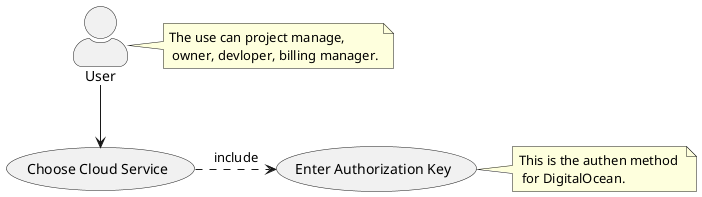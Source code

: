 @startuml

skinparam actorStyle awesome
"User" as User
(Choose Cloud Service) as ChooseCloudService
(Enter Authorization Key) as EnterAuthKey

User --> ChooseCloudService
(ChooseCloudService) .> EnterAuthKey : include

note right of User: The use can project manage,\n owner, devloper, billing manager.

note right of EnterAuthKey: This is the authen method \n for DigitalOcean.


@enduml

